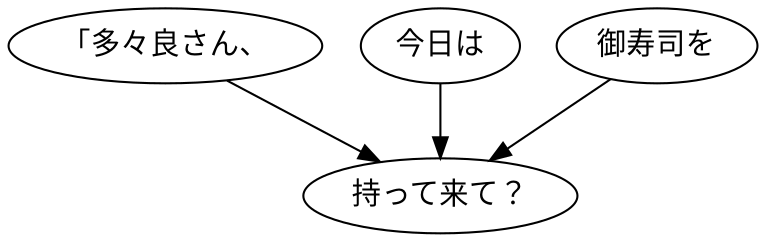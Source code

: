 digraph graph2975 {
	node0 [label="「多々良さん、"];
	node1 [label="今日は"];
	node2 [label="御寿司を"];
	node3 [label="持って来て？"];
	node0 -> node3;
	node1 -> node3;
	node2 -> node3;
}
